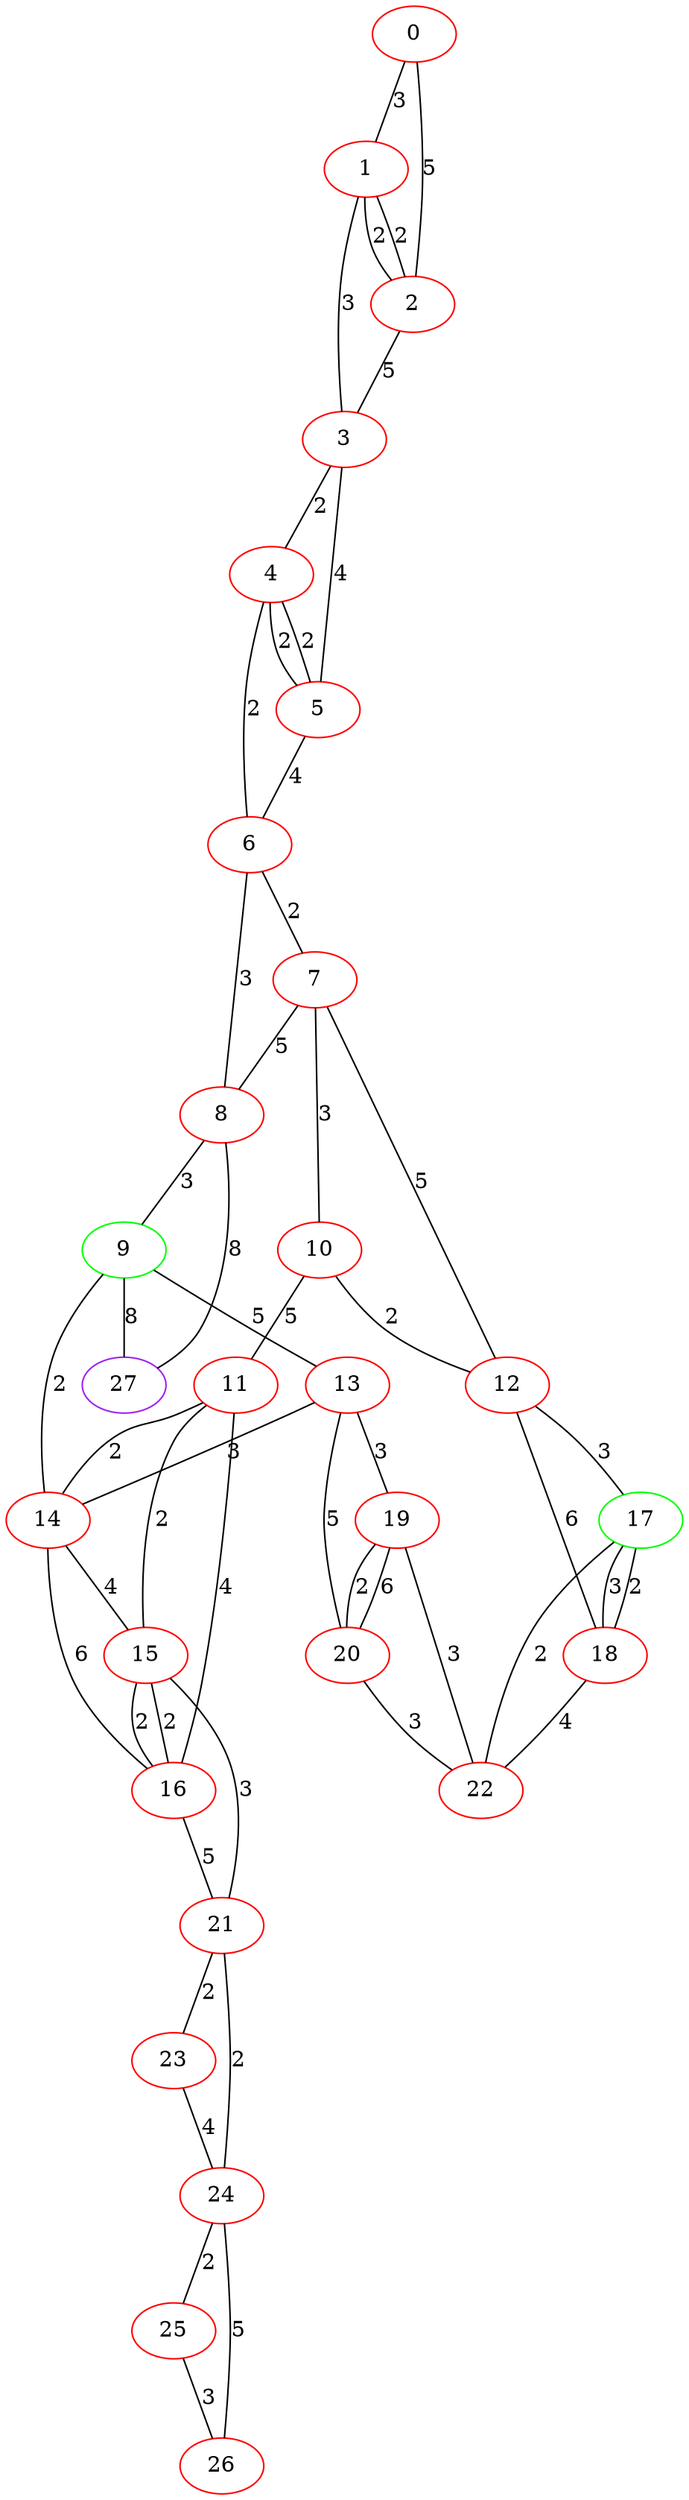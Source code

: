 graph "" {
0 [color=red, weight=1];
1 [color=red, weight=1];
2 [color=red, weight=1];
3 [color=red, weight=1];
4 [color=red, weight=1];
5 [color=red, weight=1];
6 [color=red, weight=1];
7 [color=red, weight=1];
8 [color=red, weight=1];
9 [color=green, weight=2];
10 [color=red, weight=1];
11 [color=red, weight=1];
12 [color=red, weight=1];
13 [color=red, weight=1];
14 [color=red, weight=1];
15 [color=red, weight=1];
16 [color=red, weight=1];
17 [color=green, weight=2];
18 [color=red, weight=1];
19 [color=red, weight=1];
20 [color=red, weight=1];
21 [color=red, weight=1];
22 [color=red, weight=1];
23 [color=red, weight=1];
24 [color=red, weight=1];
25 [color=red, weight=1];
26 [color=red, weight=1];
27 [color=purple, weight=4];
0 -- 1  [key=0, label=3];
0 -- 2  [key=0, label=5];
1 -- 2  [key=0, label=2];
1 -- 2  [key=1, label=2];
1 -- 3  [key=0, label=3];
2 -- 3  [key=0, label=5];
3 -- 4  [key=0, label=2];
3 -- 5  [key=0, label=4];
4 -- 5  [key=0, label=2];
4 -- 5  [key=1, label=2];
4 -- 6  [key=0, label=2];
5 -- 6  [key=0, label=4];
6 -- 8  [key=0, label=3];
6 -- 7  [key=0, label=2];
7 -- 8  [key=0, label=5];
7 -- 10  [key=0, label=3];
7 -- 12  [key=0, label=5];
8 -- 9  [key=0, label=3];
8 -- 27  [key=0, label=8];
9 -- 27  [key=0, label=8];
9 -- 13  [key=0, label=5];
9 -- 14  [key=0, label=2];
10 -- 11  [key=0, label=5];
10 -- 12  [key=0, label=2];
11 -- 16  [key=0, label=4];
11 -- 14  [key=0, label=2];
11 -- 15  [key=0, label=2];
12 -- 17  [key=0, label=3];
12 -- 18  [key=0, label=6];
13 -- 19  [key=0, label=3];
13 -- 20  [key=0, label=5];
13 -- 14  [key=0, label=3];
14 -- 16  [key=0, label=6];
14 -- 15  [key=0, label=4];
15 -- 16  [key=0, label=2];
15 -- 16  [key=1, label=2];
15 -- 21  [key=0, label=3];
16 -- 21  [key=0, label=5];
17 -- 18  [key=0, label=3];
17 -- 18  [key=1, label=2];
17 -- 22  [key=0, label=2];
18 -- 22  [key=0, label=4];
19 -- 20  [key=0, label=6];
19 -- 20  [key=1, label=2];
19 -- 22  [key=0, label=3];
20 -- 22  [key=0, label=3];
21 -- 24  [key=0, label=2];
21 -- 23  [key=0, label=2];
23 -- 24  [key=0, label=4];
24 -- 25  [key=0, label=2];
24 -- 26  [key=0, label=5];
25 -- 26  [key=0, label=3];
}
